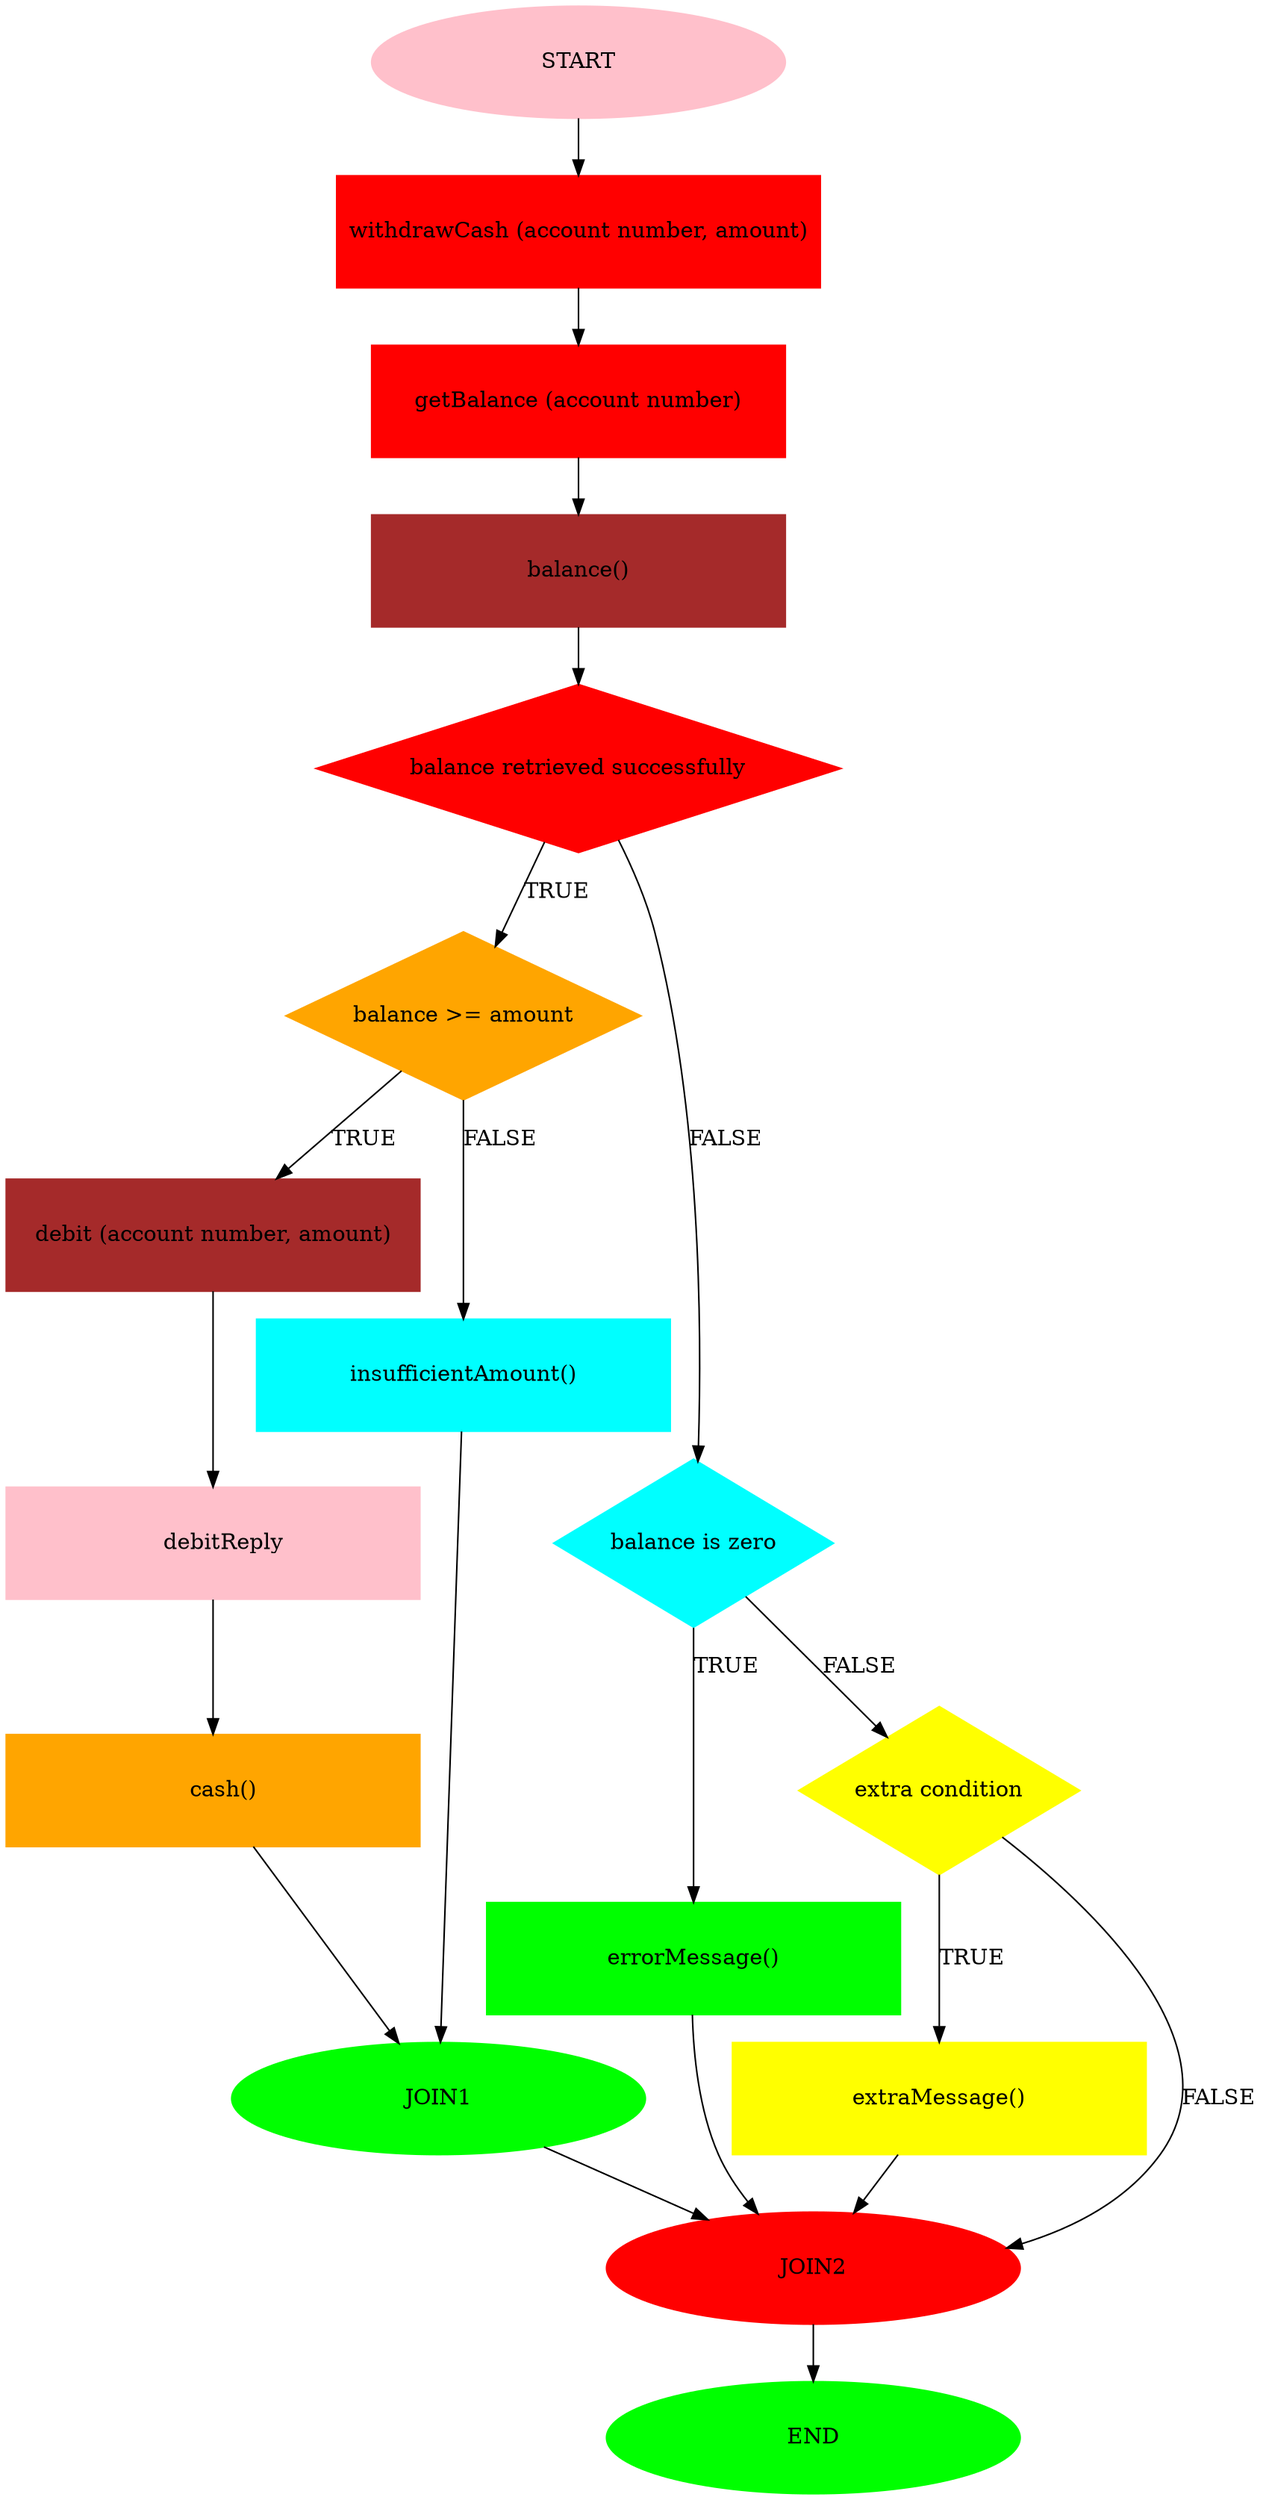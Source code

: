 digraph ATMaltalt{
 1 [label = "START", pos="580,2210", color="pink", style="filled" width="3.7", height="1.0"]
 2  [shape=box label = "withdrawCash (account number, amount)", pos="580,2040", color="red", style="filled" width="3.7", height="1.0"]
 3  [shape=box label = "getBalance (account number)", pos="580,1870", color="red", style="filled" width="3.7", height="1.0"]
 4  [shape=box label = "balance()", pos="580,1700", color="brown", style="filled" width="3.7", height="1.0"]
 5  [shape=diamond width="2.5", height="1.5"  label = "balance retrieved successfully", pos="580,1530", color="red", style="filled" width="2.5", height="1.5"]
 6  [shape=diamond width="2.5", height="1.5"  label = "balance >= amount", pos="580,1360", color="orange", style="filled" width="2.5", height="1.5"]
 7  [shape=box label = "debit (account number, amount)", pos="580,1190", color="brown", style="filled" width="3.7", height="1.0"]
 8  [shape=box label = "   debitReply", pos="580,1020", color="pink", style="filled" width="3.7", height="1.0"]
 10  [shape=box label = "insufficientAmount()", pos="580,850", color="cyan", style="filled" width="3.7", height="1.0"]
 9  [shape=box label = "   cash()", pos="290,850", color="orange", style="filled" width="3.7", height="1.0"]
 JOIN1 [label = "JOIN1", pos="870,850", color="green", style="filled" width="3.7", height="1.0"]
 11  [shape=diamond width="2.5", height="1.5"  label = "balance is zero", pos="1160,850", color="cyan", style="filled" width="2.5", height="1.5"]
 12  [shape=box label = "errorMessage()", pos="580,680", color="green", style="filled" width="3.7", height="1.0"]
 13  [shape=diamond width="2.5", height="1.5"  label = "extra condition", pos="870,680", color="yellow", style="filled" width="2.5", height="1.5"]
 14  [shape=box label = "extraMessage()", pos="580,510", color="yellow", style="filled" width="3.7", height="1.0"]
 JOIN2 [label = "JOIN2", pos="870,510", color="red", style="filled" width="3.7", height="1.0"]
 15 [label = "END", pos="580,340", color="green", style="filled" width="3.7", height="1.0"]
 1 -> 2 [pos="e,580,2080 580,2210"]
 2 -> 3 [pos="e,580,1910 580,2040"]
 3 -> 4 [pos="e,580,1740 580,1870"]
 4 -> 5 [pos="e,580,1590 580,1700"]
 5 -> 6 [label = "TRUE", lp="580,1445", pos="e,580,1420 580,1530"]
 6 -> 7 [label = "TRUE", lp="580,1275", pos="e,580,1230 580,1360"]
 7 -> 8 [pos="e,580,1060 580,1190"]
 8 -> 9 [pos="e,290,890 580,1020"]
 6 -> 10 [label = "FALSE", lp="580,1105", pos="e,580,890 580,1360"]
 10 -> JOIN1 [pos="e,870,890 580,850"]
 9 -> JOIN1 [pos="e,870,890 290,850"]
 5 -> 11 [label = "FALSE", lp="870,1190", pos="e,1160,910 580,1530"]
 11 -> 12 [label = "TRUE", lp="870,765", pos="e,580,720 1160,850"]
 11 -> 13 [label = "FALSE", lp="1015,765", pos="e,870,740 1160,850"]
 13 -> 14 [label = "TRUE", lp="725,595", pos="e,580,550 870,680"]
 14 -> JOIN2 [pos="e,870,550 580,510"]
 13 -> JOIN2 [label = "FALSE", lp="870,595", pos="e,870,550 870,680"]
 12 -> JOIN2 [pos="e,870,550 580,680"]
 JOIN1 -> JOIN2 [pos="e,870,550 870,850"]
 JOIN2 -> 15 [pos="e,580,380 870,510"]
}